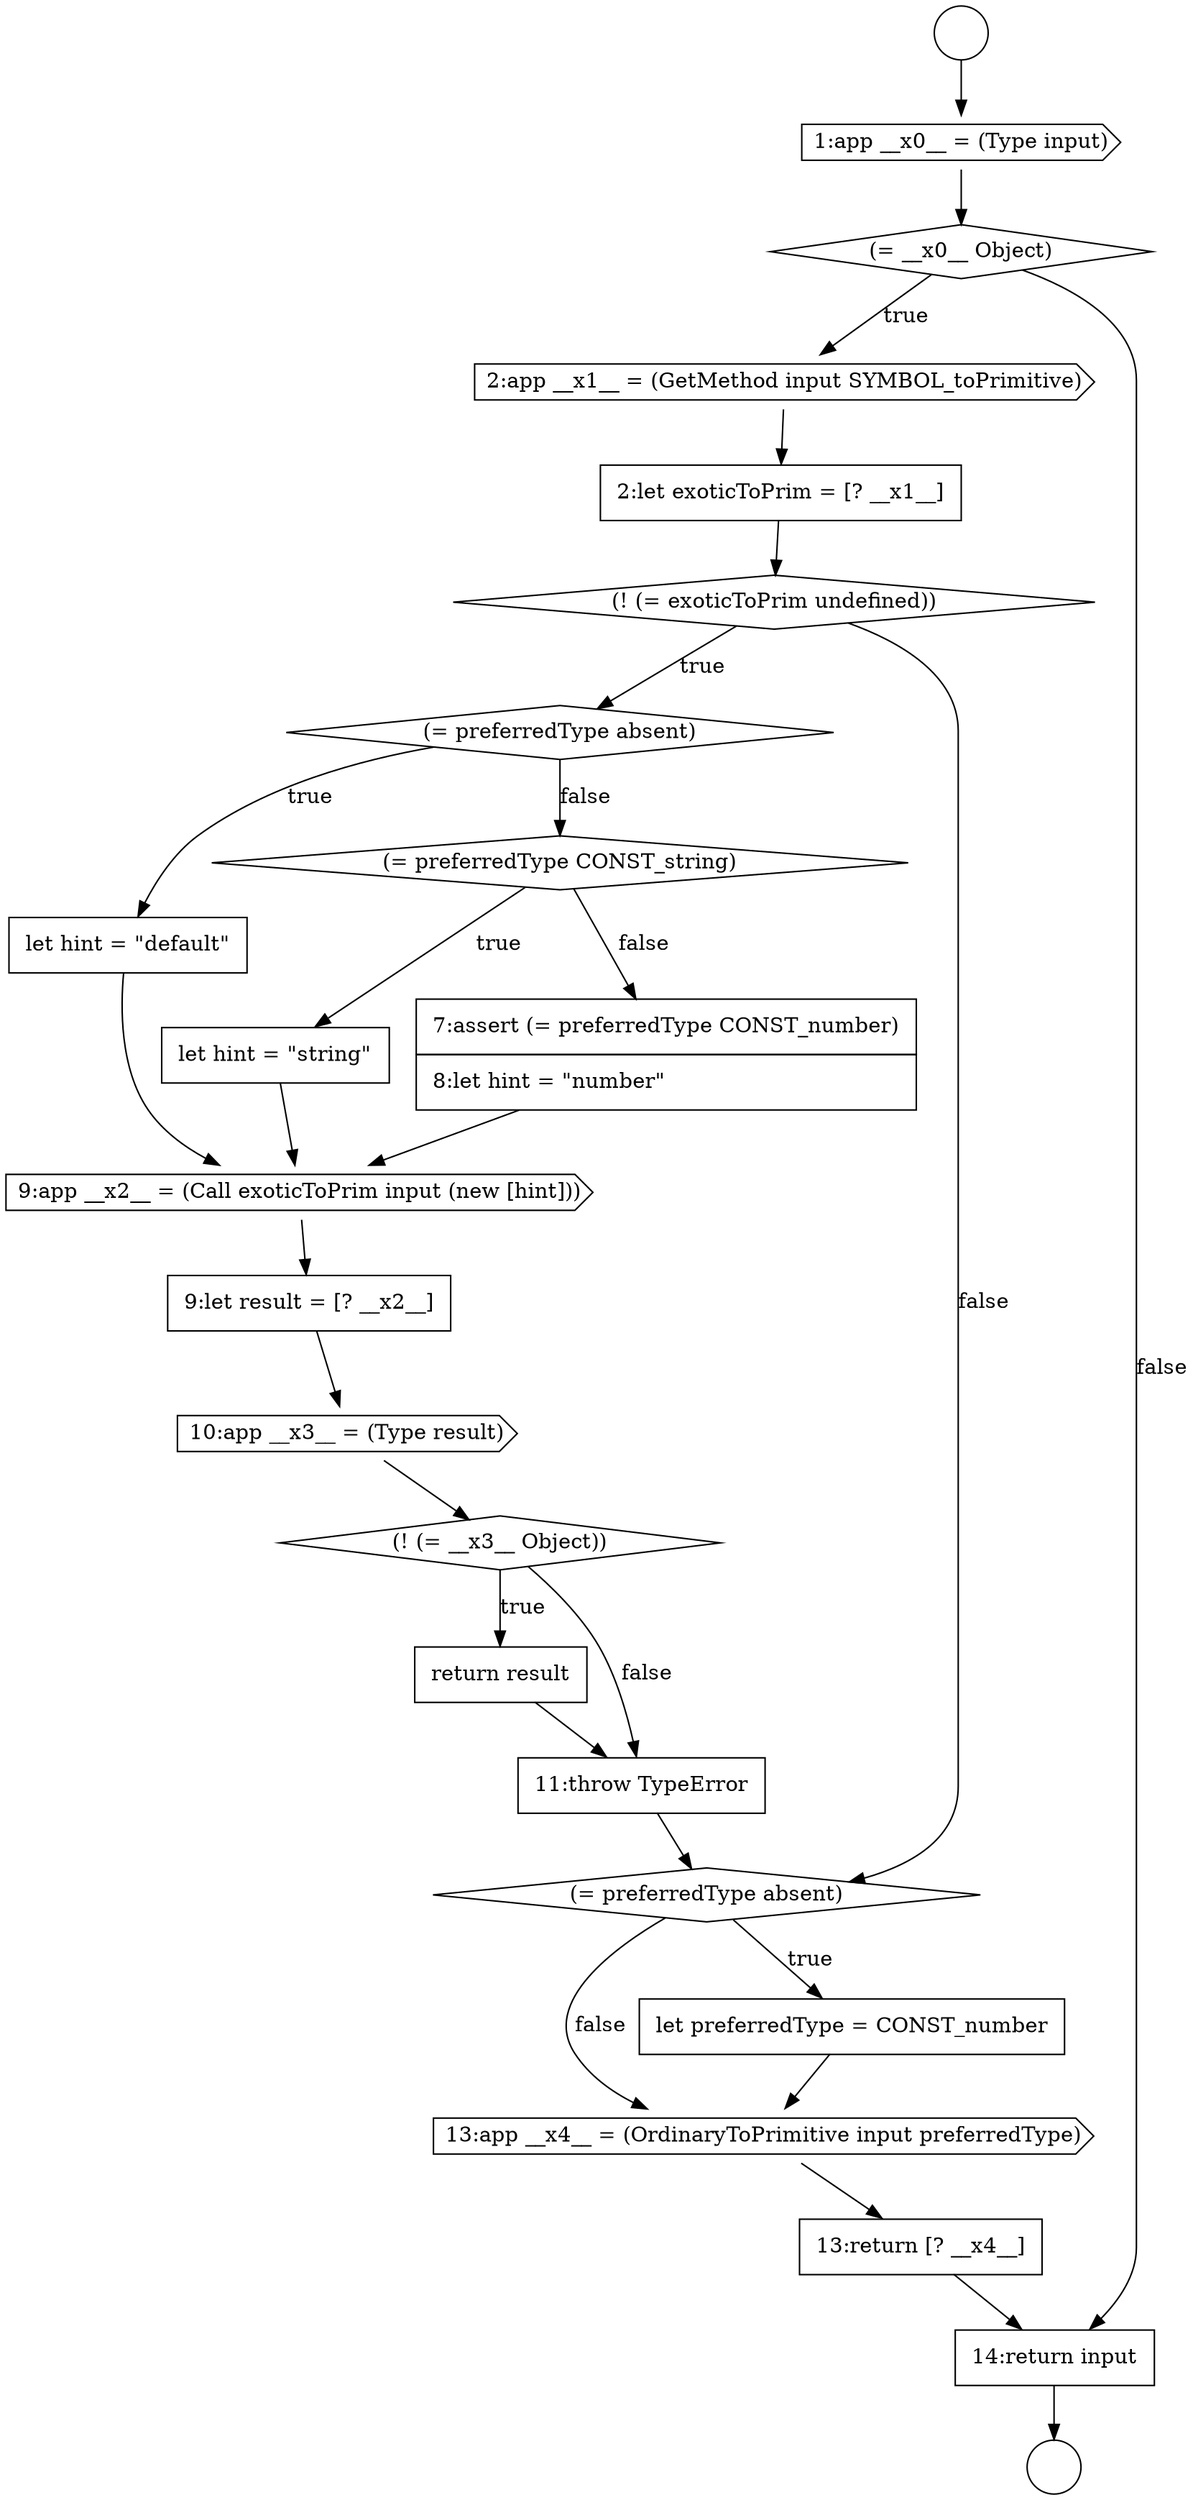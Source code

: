 digraph {
  node518 [shape=cds, label=<<font color="black">9:app __x2__ = (Call exoticToPrim input (new [hint]))</font>> color="black" fillcolor="white" style=filled]
  node514 [shape=none, margin=0, label=<<font color="black">
    <table border="0" cellborder="1" cellspacing="0" cellpadding="10">
      <tr><td align="left">let hint = &quot;default&quot;</td></tr>
    </table>
  </font>> color="black" fillcolor="white" style=filled]
  node512 [shape=diamond, label=<<font color="black">(! (= exoticToPrim undefined))</font>> color="black" fillcolor="white" style=filled]
  node522 [shape=none, margin=0, label=<<font color="black">
    <table border="0" cellborder="1" cellspacing="0" cellpadding="10">
      <tr><td align="left">return result</td></tr>
    </table>
  </font>> color="black" fillcolor="white" style=filled]
  node519 [shape=none, margin=0, label=<<font color="black">
    <table border="0" cellborder="1" cellspacing="0" cellpadding="10">
      <tr><td align="left">9:let result = [? __x2__]</td></tr>
    </table>
  </font>> color="black" fillcolor="white" style=filled]
  node526 [shape=cds, label=<<font color="black">13:app __x4__ = (OrdinaryToPrimitive input preferredType)</font>> color="black" fillcolor="white" style=filled]
  node515 [shape=diamond, label=<<font color="black">(= preferredType CONST_string)</font>> color="black" fillcolor="white" style=filled]
  node508 [shape=cds, label=<<font color="black">1:app __x0__ = (Type input)</font>> color="black" fillcolor="white" style=filled]
  node513 [shape=diamond, label=<<font color="black">(= preferredType absent)</font>> color="black" fillcolor="white" style=filled]
  node509 [shape=diamond, label=<<font color="black">(= __x0__ Object)</font>> color="black" fillcolor="white" style=filled]
  node520 [shape=cds, label=<<font color="black">10:app __x3__ = (Type result)</font>> color="black" fillcolor="white" style=filled]
  node521 [shape=diamond, label=<<font color="black">(! (= __x3__ Object))</font>> color="black" fillcolor="white" style=filled]
  node516 [shape=none, margin=0, label=<<font color="black">
    <table border="0" cellborder="1" cellspacing="0" cellpadding="10">
      <tr><td align="left">let hint = &quot;string&quot;</td></tr>
    </table>
  </font>> color="black" fillcolor="white" style=filled]
  node525 [shape=none, margin=0, label=<<font color="black">
    <table border="0" cellborder="1" cellspacing="0" cellpadding="10">
      <tr><td align="left">let preferredType = CONST_number</td></tr>
    </table>
  </font>> color="black" fillcolor="white" style=filled]
  node524 [shape=diamond, label=<<font color="black">(= preferredType absent)</font>> color="black" fillcolor="white" style=filled]
  node517 [shape=none, margin=0, label=<<font color="black">
    <table border="0" cellborder="1" cellspacing="0" cellpadding="10">
      <tr><td align="left">7:assert (= preferredType CONST_number)</td></tr>
      <tr><td align="left">8:let hint = &quot;number&quot;</td></tr>
    </table>
  </font>> color="black" fillcolor="white" style=filled]
  node510 [shape=cds, label=<<font color="black">2:app __x1__ = (GetMethod input SYMBOL_toPrimitive)</font>> color="black" fillcolor="white" style=filled]
  node506 [shape=circle label=" " color="black" fillcolor="white" style=filled]
  node528 [shape=none, margin=0, label=<<font color="black">
    <table border="0" cellborder="1" cellspacing="0" cellpadding="10">
      <tr><td align="left">14:return input</td></tr>
    </table>
  </font>> color="black" fillcolor="white" style=filled]
  node523 [shape=none, margin=0, label=<<font color="black">
    <table border="0" cellborder="1" cellspacing="0" cellpadding="10">
      <tr><td align="left">11:throw TypeError</td></tr>
    </table>
  </font>> color="black" fillcolor="white" style=filled]
  node511 [shape=none, margin=0, label=<<font color="black">
    <table border="0" cellborder="1" cellspacing="0" cellpadding="10">
      <tr><td align="left">2:let exoticToPrim = [? __x1__]</td></tr>
    </table>
  </font>> color="black" fillcolor="white" style=filled]
  node507 [shape=circle label=" " color="black" fillcolor="white" style=filled]
  node527 [shape=none, margin=0, label=<<font color="black">
    <table border="0" cellborder="1" cellspacing="0" cellpadding="10">
      <tr><td align="left">13:return [? __x4__]</td></tr>
    </table>
  </font>> color="black" fillcolor="white" style=filled]
  node518 -> node519 [ color="black"]
  node526 -> node527 [ color="black"]
  node516 -> node518 [ color="black"]
  node509 -> node510 [label=<<font color="black">true</font>> color="black"]
  node509 -> node528 [label=<<font color="black">false</font>> color="black"]
  node520 -> node521 [ color="black"]
  node513 -> node514 [label=<<font color="black">true</font>> color="black"]
  node513 -> node515 [label=<<font color="black">false</font>> color="black"]
  node510 -> node511 [ color="black"]
  node522 -> node523 [ color="black"]
  node521 -> node522 [label=<<font color="black">true</font>> color="black"]
  node521 -> node523 [label=<<font color="black">false</font>> color="black"]
  node515 -> node516 [label=<<font color="black">true</font>> color="black"]
  node515 -> node517 [label=<<font color="black">false</font>> color="black"]
  node512 -> node513 [label=<<font color="black">true</font>> color="black"]
  node512 -> node524 [label=<<font color="black">false</font>> color="black"]
  node527 -> node528 [ color="black"]
  node506 -> node508 [ color="black"]
  node517 -> node518 [ color="black"]
  node523 -> node524 [ color="black"]
  node519 -> node520 [ color="black"]
  node511 -> node512 [ color="black"]
  node525 -> node526 [ color="black"]
  node514 -> node518 [ color="black"]
  node528 -> node507 [ color="black"]
  node524 -> node525 [label=<<font color="black">true</font>> color="black"]
  node524 -> node526 [label=<<font color="black">false</font>> color="black"]
  node508 -> node509 [ color="black"]
}
